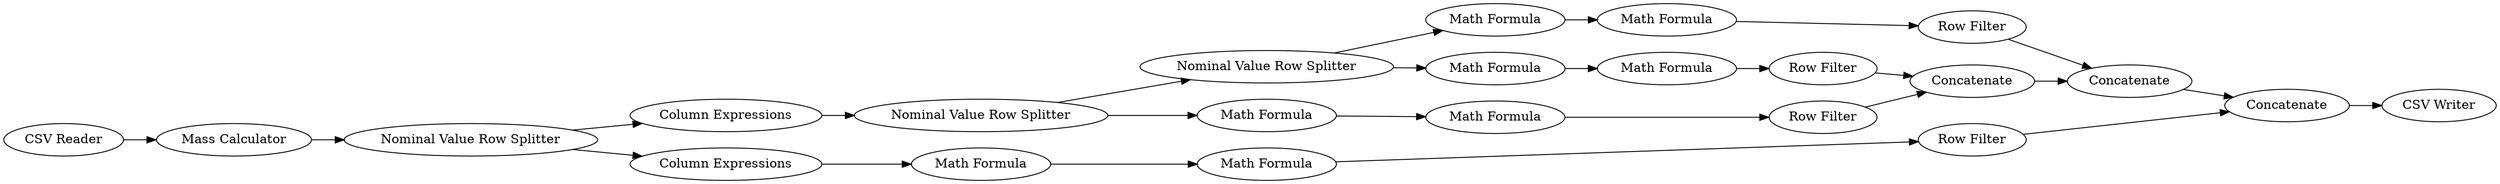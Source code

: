 digraph {
	"914229734716985049_39" [label="Mass Calculator"]
	"914229734716985049_25" [label="CSV Reader"]
	"914229734716985049_56" [label="Row Filter"]
	"914229734716985049_53" [label="Math Formula"]
	"914229734716985049_61" [label="CSV Writer"]
	"914229734716985049_54" [label="Math Formula"]
	"914229734716985049_47" [label="Nominal Value Row Splitter"]
	"914229734716985049_44" [label="Math Formula"]
	"914229734716985049_55" [label="Row Filter"]
	"914229734716985049_59" [label=Concatenate]
	"914229734716985049_46" [label="Column Expressions"]
	"914229734716985049_58" [label=Concatenate]
	"914229734716985049_37" [label="Row Filter"]
	"914229734716985049_57" [label="Row Filter"]
	"914229734716985049_50" [label="Math Formula"]
	"914229734716985049_45" [label="Nominal Value Row Splitter"]
	"914229734716985049_34" [label="Column Expressions"]
	"914229734716985049_49" [label="Nominal Value Row Splitter"]
	"914229734716985049_48" [label="Math Formula"]
	"914229734716985049_51" [label="Math Formula"]
	"914229734716985049_60" [label=Concatenate]
	"914229734716985049_52" [label="Math Formula"]
	"914229734716985049_40" [label="Math Formula"]
	"914229734716985049_51" -> "914229734716985049_53"
	"914229734716985049_50" -> "914229734716985049_54"
	"914229734716985049_48" -> "914229734716985049_52"
	"914229734716985049_53" -> "914229734716985049_56"
	"914229734716985049_45" -> "914229734716985049_46"
	"914229734716985049_45" -> "914229734716985049_34"
	"914229734716985049_46" -> "914229734716985049_47"
	"914229734716985049_49" -> "914229734716985049_51"
	"914229734716985049_55" -> "914229734716985049_59"
	"914229734716985049_59" -> "914229734716985049_60"
	"914229734716985049_40" -> "914229734716985049_37"
	"914229734716985049_47" -> "914229734716985049_49"
	"914229734716985049_47" -> "914229734716985049_48"
	"914229734716985049_56" -> "914229734716985049_58"
	"914229734716985049_58" -> "914229734716985049_59"
	"914229734716985049_39" -> "914229734716985049_45"
	"914229734716985049_49" -> "914229734716985049_50"
	"914229734716985049_44" -> "914229734716985049_40"
	"914229734716985049_52" -> "914229734716985049_57"
	"914229734716985049_54" -> "914229734716985049_55"
	"914229734716985049_57" -> "914229734716985049_58"
	"914229734716985049_34" -> "914229734716985049_44"
	"914229734716985049_37" -> "914229734716985049_60"
	"914229734716985049_25" -> "914229734716985049_39"
	"914229734716985049_60" -> "914229734716985049_61"
	rankdir=LR
}
